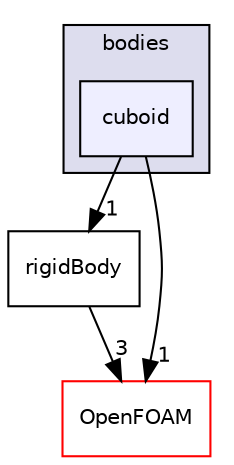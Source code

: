 digraph "src/rigidBodyDynamics/bodies/cuboid" {
  bgcolor=transparent;
  compound=true
  node [ fontsize="10", fontname="Helvetica"];
  edge [ labelfontsize="10", labelfontname="Helvetica"];
  subgraph clusterdir_01e6611f9f28701f695d48f798765437 {
    graph [ bgcolor="#ddddee", pencolor="black", label="bodies" fontname="Helvetica", fontsize="10", URL="dir_01e6611f9f28701f695d48f798765437.html"]
  dir_43a23b36daabec2bd0e7070b1e021aa6 [shape=box, label="cuboid", style="filled", fillcolor="#eeeeff", pencolor="black", URL="dir_43a23b36daabec2bd0e7070b1e021aa6.html"];
  }
  dir_35dd5cd9890fdce6a1471825e6c7daa2 [shape=box label="rigidBody" URL="dir_35dd5cd9890fdce6a1471825e6c7daa2.html"];
  dir_c5473ff19b20e6ec4dfe5c310b3778a8 [shape=box label="OpenFOAM" color="red" URL="dir_c5473ff19b20e6ec4dfe5c310b3778a8.html"];
  dir_35dd5cd9890fdce6a1471825e6c7daa2->dir_c5473ff19b20e6ec4dfe5c310b3778a8 [headlabel="3", labeldistance=1.5 headhref="dir_002640_001898.html"];
  dir_43a23b36daabec2bd0e7070b1e021aa6->dir_35dd5cd9890fdce6a1471825e6c7daa2 [headlabel="1", labeldistance=1.5 headhref="dir_002637_002640.html"];
  dir_43a23b36daabec2bd0e7070b1e021aa6->dir_c5473ff19b20e6ec4dfe5c310b3778a8 [headlabel="1", labeldistance=1.5 headhref="dir_002637_001898.html"];
}
